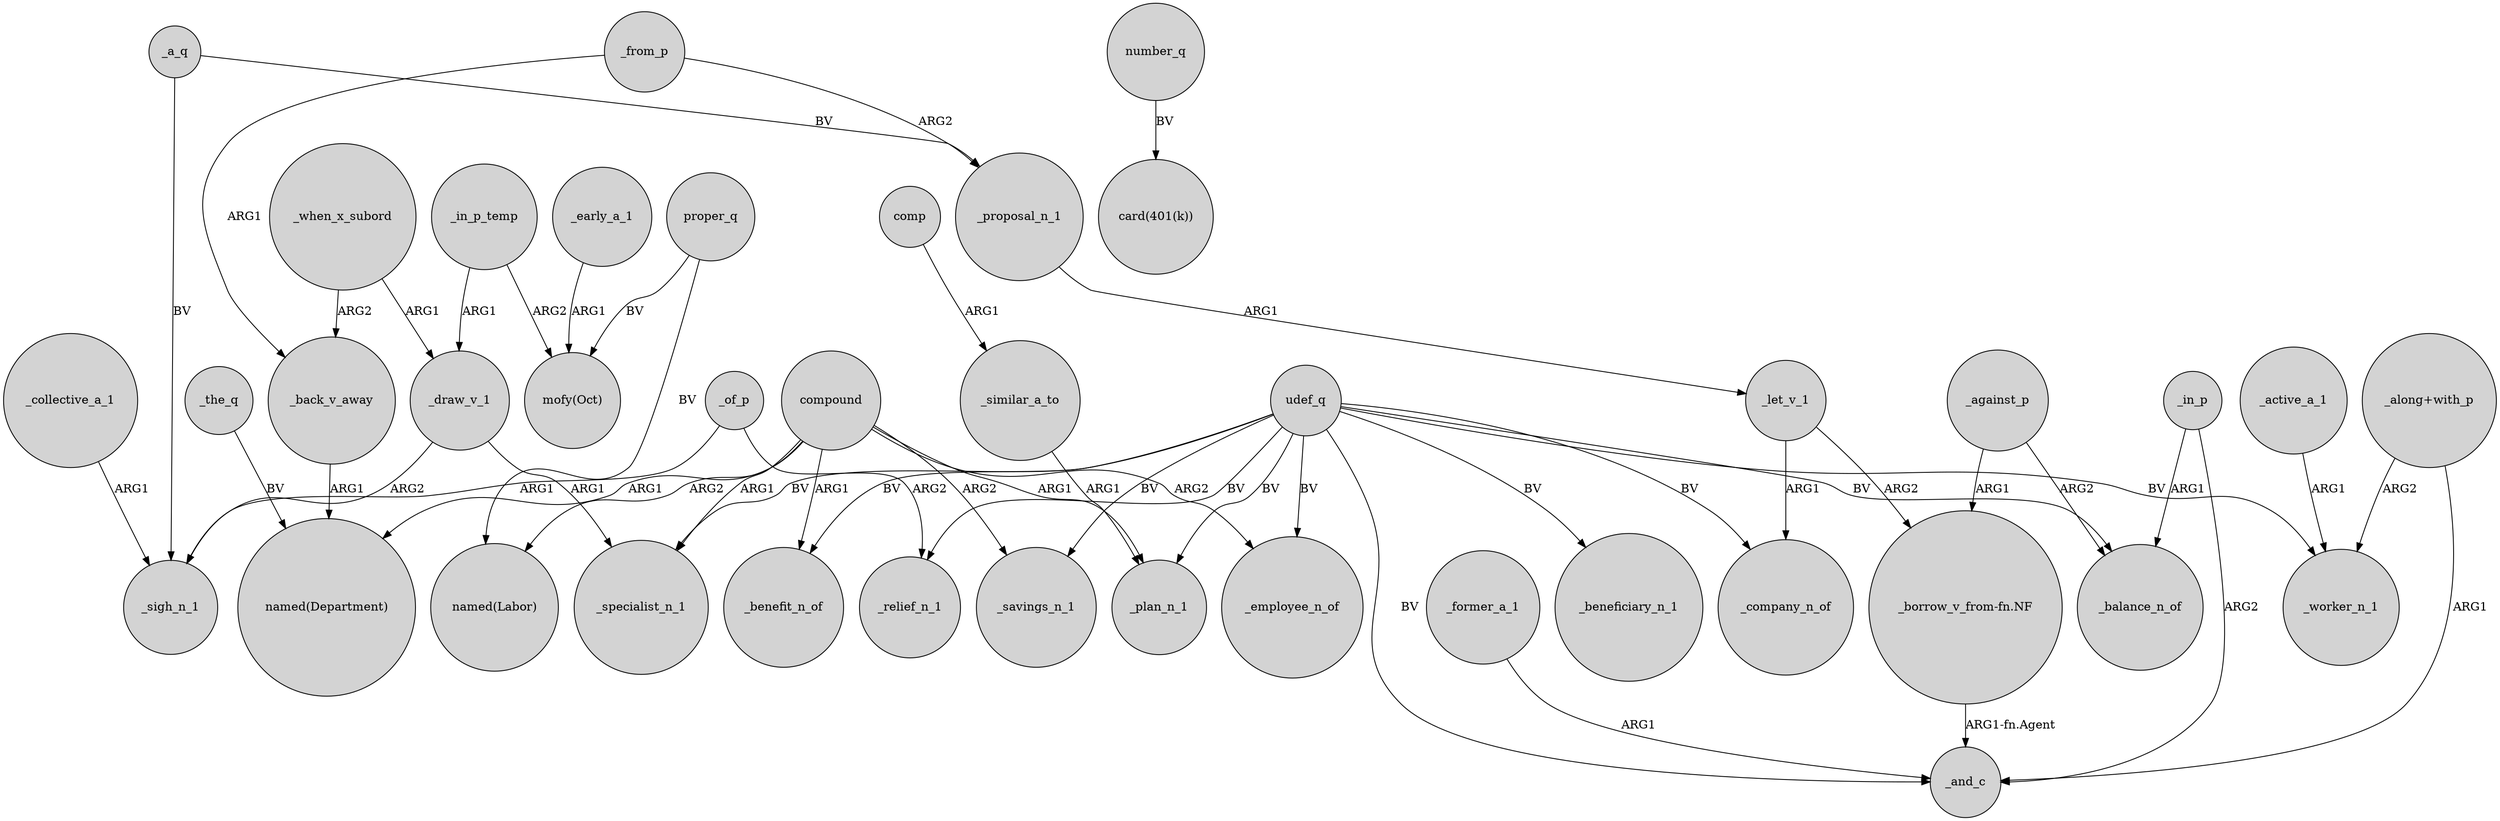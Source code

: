 digraph {
	node [shape=circle style=filled]
	comp -> _similar_a_to [label=ARG1]
	udef_q -> _specialist_n_1 [label=BV]
	_of_p -> _sigh_n_1 [label=ARG1]
	_let_v_1 -> "_borrow_v_from-fn.NF" [label=ARG2]
	_in_p -> _balance_n_of [label=ARG1]
	_former_a_1 -> _and_c [label=ARG1]
	udef_q -> _employee_n_of [label=BV]
	compound -> _employee_n_of [label=ARG2]
	compound -> _specialist_n_1 [label=ARG1]
	"_along+with_p" -> _worker_n_1 [label=ARG2]
	"_borrow_v_from-fn.NF" -> _and_c [label="ARG1-fn.Agent"]
	udef_q -> _balance_n_of [label=BV]
	_draw_v_1 -> _specialist_n_1 [label=ARG1]
	udef_q -> _worker_n_1 [label=BV]
	compound -> _savings_n_1 [label=ARG2]
	_when_x_subord -> _draw_v_1 [label=ARG1]
	_in_p_temp -> "mofy(Oct)" [label=ARG2]
	compound -> _plan_n_1 [label=ARG1]
	proper_q -> "mofy(Oct)" [label=BV]
	udef_q -> _savings_n_1 [label=BV]
	_a_q -> _sigh_n_1 [label=BV]
	number_q -> "card(401(k))" [label=BV]
	_back_v_away -> "named(Department)" [label=ARG1]
	_proposal_n_1 -> _let_v_1 [label=ARG1]
	udef_q -> _relief_n_1 [label=BV]
	compound -> "named(Labor)" [label=ARG2]
	_against_p -> "_borrow_v_from-fn.NF" [label=ARG1]
	_active_a_1 -> _worker_n_1 [label=ARG1]
	udef_q -> _plan_n_1 [label=BV]
	_draw_v_1 -> _sigh_n_1 [label=ARG2]
	_from_p -> _proposal_n_1 [label=ARG2]
	_the_q -> "named(Department)" [label=BV]
	_from_p -> _back_v_away [label=ARG1]
	_let_v_1 -> _company_n_of [label=ARG1]
	compound -> _benefit_n_of [label=ARG1]
	_collective_a_1 -> _sigh_n_1 [label=ARG1]
	udef_q -> _beneficiary_n_1 [label=BV]
	"_along+with_p" -> _and_c [label=ARG1]
	_of_p -> _relief_n_1 [label=ARG2]
	_early_a_1 -> "mofy(Oct)" [label=ARG1]
	compound -> "named(Department)" [label=ARG1]
	udef_q -> _company_n_of [label=BV]
	_against_p -> _balance_n_of [label=ARG2]
	proper_q -> "named(Labor)" [label=BV]
	udef_q -> _and_c [label=BV]
	_in_p -> _and_c [label=ARG2]
	udef_q -> _benefit_n_of [label=BV]
	_in_p_temp -> _draw_v_1 [label=ARG1]
	_a_q -> _proposal_n_1 [label=BV]
	_when_x_subord -> _back_v_away [label=ARG2]
	_similar_a_to -> _plan_n_1 [label=ARG1]
}
